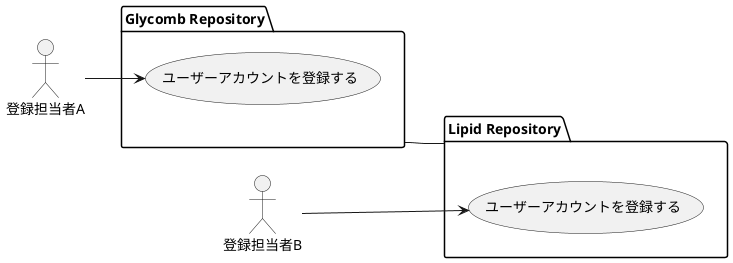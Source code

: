 @startuml

actor 登録担当者A
actor 登録担当者B


left to right direction

package "Glycomb Repository" as glycomeR {
usecase (ユーザーアカウントを登録する) as userGlycomeb
登録担当者A --> userGlycomeb
}

package "Lipid Repository" as lipidR {
usecase (ユーザーアカウントを登録する) as userLipidR
登録担当者B --> userLipidR
}

glycomeR -- lipidR
@enduml
